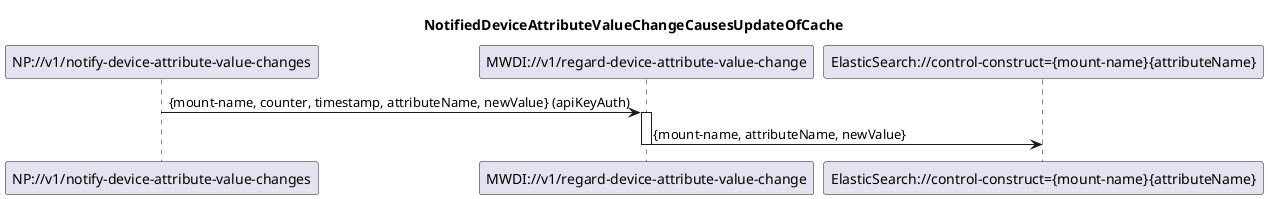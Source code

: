 @startuml 023_NotificationBasedAttributeUpdate
skinparam responseMessageBelowArrow true

title NotifiedDeviceAttributeValueChangeCausesUpdateOfCache

participant "NP://v1/notify-device-attribute-value-changes" as subscription
participant "MWDI://v1/regard-device-attribute-value-change" as regardAttributeChange
participant "ElasticSearch://control-construct={mount-name}{attributeName}" as es

subscription -> regardAttributeChange: {mount-name, counter, timestamp, attributeName, newValue} (apiKeyAuth)
activate regardAttributeChange

regardAttributeChange -> es: {mount-name, attributeName, newValue}
deactivate regardAttributeChange

@enduml